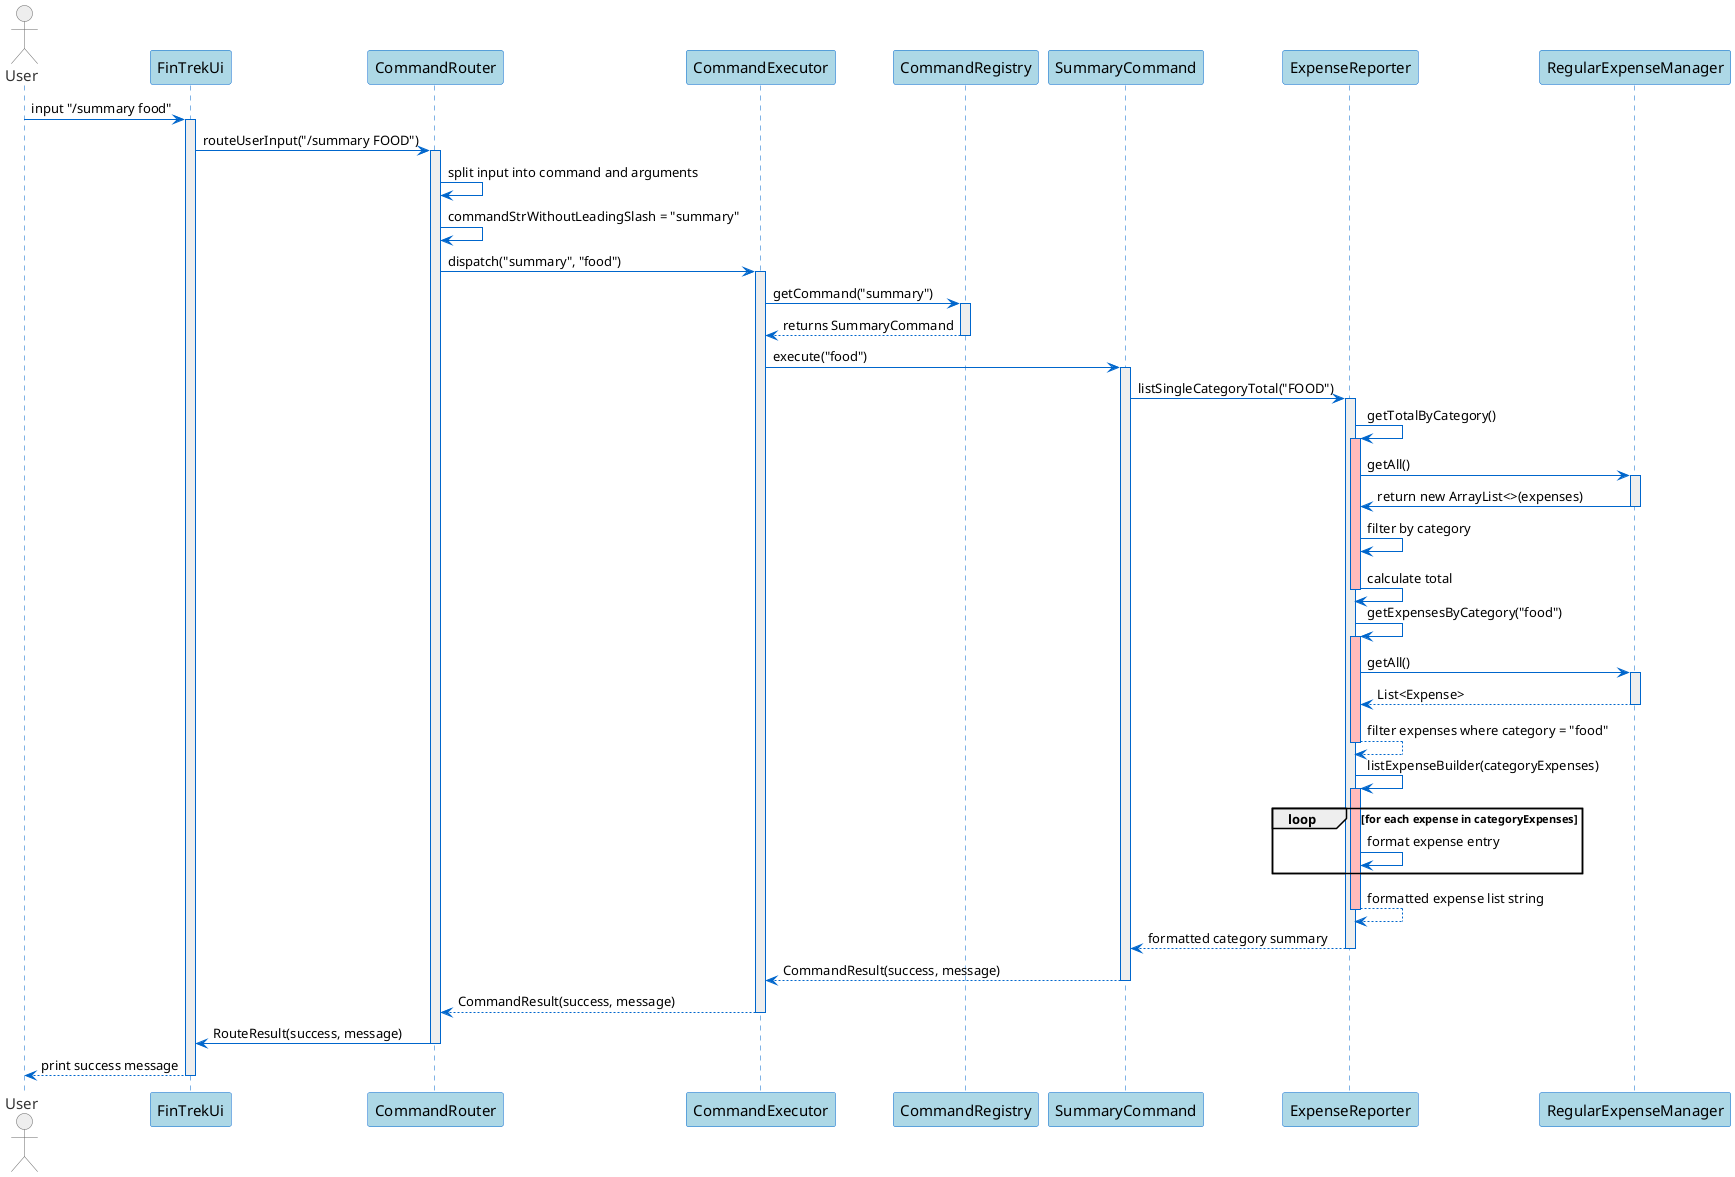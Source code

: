 @startuml
skinparam sequence {
  ArrowColor #0066CC
  LifeLineBorderColor #0066CC
  LifeLineBackgroundColor #EEEEEE

  ParticipantBorderColor #0066CC
  ParticipantBackgroundColor #ADD8E6
  ParticipantFontColor #000000
  ParticipantFontSize 15

  ActorBorderColor #666666
  ActorBackgroundColor #EEEEEE
  ActorFontColor #333333
  ActorFontSize 15
}

skinparam note {
  BackgroundColor #FFE9B3
  BorderColor #E8C174
}

actor "User" as user
participant "FinTrekUi" as FT
participant "CommandRouter" as router
participant "CommandExecutor" as executor
participant "CommandRegistry" as registry
participant "SummaryCommand" as SC
participant "ExpenseReporter" as ER
participant "RegularExpenseManager" as REM

user -> FT: input "/summary food"
activate FT

FT -> router: routeUserInput("/summary FOOD")
activate router

router -> router: split input into command and arguments
router -> router: commandStrWithoutLeadingSlash = "summary"

router -> executor: dispatch("summary", "food")
activate executor

executor -> registry: getCommand("summary")
activate registry

registry --> executor: returns SummaryCommand
deactivate registry

executor -> SC: execute("food")
activate SC

SC -> ER: listSingleCategoryTotal("FOOD")
activate ER

ER -> ER: getTotalByCategory()
activate ER #FFBBBB

ER -> REM: getAll()
activate REM

REM -> ER: return new ArrayList<>(expenses)
deactivate REM

ER -> ER: filter by category
ER -> ER: calculate total
deactivate ER

ER -> ER: getExpensesByCategory("food")
activate ER #FFBBBB

ER -> REM: getAll()
activate REM

REM --> ER: List<Expense>
deactivate REM

ER --> ER: filter expenses where category = "food"
deactivate ER

ER -> ER: listExpenseBuilder(categoryExpenses)
activate ER #FFBBBB

loop for each expense in categoryExpenses
ER -> ER: format expense entry
end

ER --> ER: formatted expense list string
deactivate ER

ER --> SC: formatted category summary
deactivate ER

SC --> executor: CommandResult(success, message)
deactivate SC

executor --> router: CommandResult(success, message)
deactivate executor

router -> FT: RouteResult(success, message)
deactivate router

FT --> user: print success message
deactivate FT

@enduml